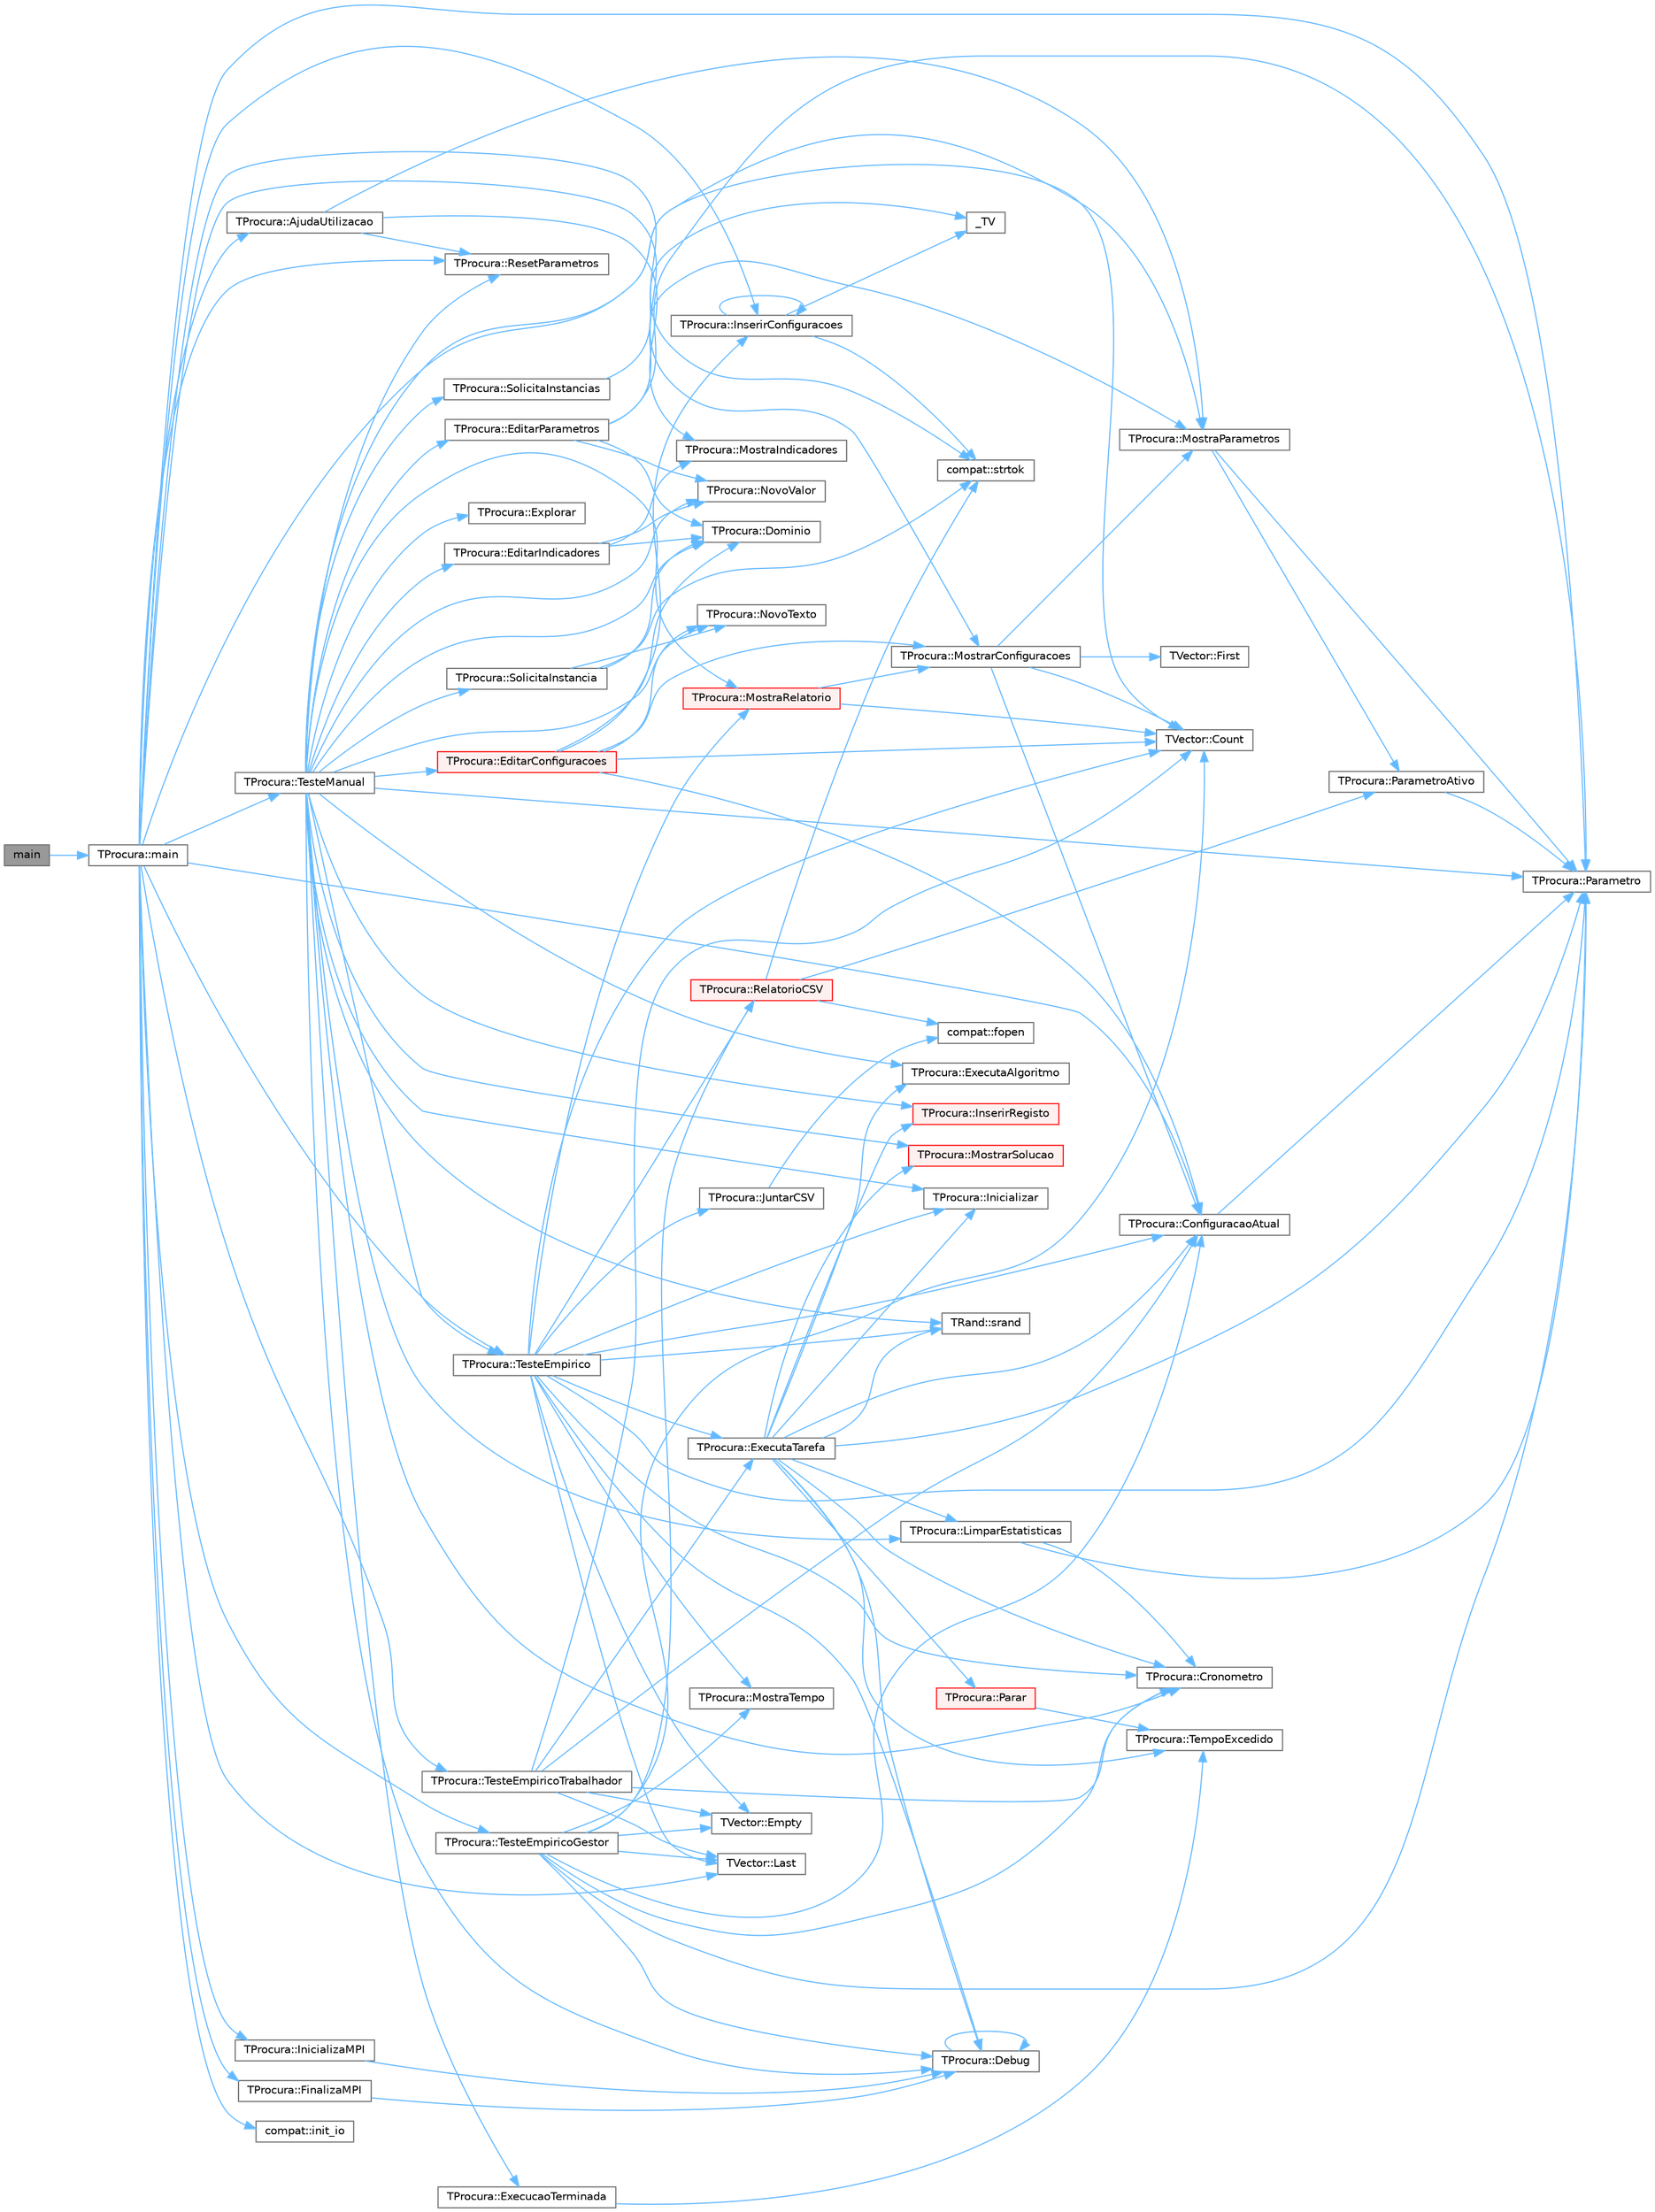 digraph "main"
{
 // LATEX_PDF_SIZE
  bgcolor="transparent";
  edge [fontname=Helvetica,fontsize=10,labelfontname=Helvetica,labelfontsize=10];
  node [fontname=Helvetica,fontsize=10,shape=box,height=0.2,width=0.4];
  rankdir="LR";
  Node1 [id="Node000001",label="main",height=0.2,width=0.4,color="gray40", fillcolor="grey60", style="filled", fontcolor="black",tooltip=" "];
  Node1 -> Node2 [id="edge1_Node000001_Node000002",color="steelblue1",style="solid",tooltip=" "];
  Node2 [id="Node000002",label="TProcura::main",height=0.2,width=0.4,color="grey40", fillcolor="white", style="filled",URL="$classTProcura.html#aad1499e49cf6757569aeabd9c3fb2a8c",tooltip="Inicializa a interação com o utilizador."];
  Node2 -> Node3 [id="edge2_Node000002_Node000003",color="steelblue1",style="solid",tooltip=" "];
  Node3 [id="Node000003",label="TProcura::AjudaUtilizacao",height=0.2,width=0.4,color="grey40", fillcolor="white", style="filled",URL="$classTProcura.html#adc4d653fe0feb6033083adc5d19e7fb5",tooltip="Mostra ajuda de utilização do programa."];
  Node3 -> Node4 [id="edge3_Node000003_Node000004",color="steelblue1",style="solid",tooltip=" "];
  Node4 [id="Node000004",label="TProcura::MostraIndicadores",height=0.2,width=0.4,color="grey40", fillcolor="white", style="filled",URL="$classTProcura.html#a99f5cf1c59ce543a58d802a1ac907299",tooltip="Mostra os indicadores definidos."];
  Node3 -> Node5 [id="edge4_Node000003_Node000005",color="steelblue1",style="solid",tooltip=" "];
  Node5 [id="Node000005",label="TProcura::MostraParametros",height=0.2,width=0.4,color="grey40", fillcolor="white", style="filled",URL="$classTProcura.html#a6fb8a8658085b349818e46835868c564",tooltip="Mostra os parâmetros atuais."];
  Node5 -> Node6 [id="edge5_Node000005_Node000006",color="steelblue1",style="solid",tooltip=" "];
  Node6 [id="Node000006",label="TProcura::Parametro",height=0.2,width=0.4,color="grey40", fillcolor="white", style="filled",URL="$classTProcura.html#a0e9e692f29af8a5d5279a8647c800437",tooltip=" "];
  Node5 -> Node7 [id="edge6_Node000005_Node000007",color="steelblue1",style="solid",tooltip=" "];
  Node7 [id="Node000007",label="TProcura::ParametroAtivo",height=0.2,width=0.4,color="grey40", fillcolor="white", style="filled",URL="$classTProcura.html#a816897a3f52c463e9ba30df3fd41dd6e",tooltip=" "];
  Node7 -> Node6 [id="edge7_Node000007_Node000006",color="steelblue1",style="solid",tooltip=" "];
  Node3 -> Node8 [id="edge8_Node000003_Node000008",color="steelblue1",style="solid",tooltip=" "];
  Node8 [id="Node000008",label="TProcura::ResetParametros",height=0.2,width=0.4,color="grey40", fillcolor="white", style="filled",URL="$classTProcura.html#a6b870a79b10bf2523bdb37c4b06bb871",tooltip="Inicializa os parametros, indicadores e instâncias."];
  Node2 -> Node9 [id="edge9_Node000002_Node000009",color="steelblue1",style="solid",tooltip=" "];
  Node9 [id="Node000009",label="TProcura::ConfiguracaoAtual",height=0.2,width=0.4,color="grey40", fillcolor="white", style="filled",URL="$classTProcura.html#ac1d9f06b12765a02290050af15463186",tooltip="Grava ou lê a configuração atual."];
  Node9 -> Node6 [id="edge10_Node000009_Node000006",color="steelblue1",style="solid",tooltip=" "];
  Node2 -> Node10 [id="edge11_Node000002_Node000010",color="steelblue1",style="solid",tooltip=" "];
  Node10 [id="Node000010",label="TVector::Count",height=0.2,width=0.4,color="grey40", fillcolor="white", style="filled",URL="$classTVector.html#ac3c744d84543ca6e32859eb7dfccfeef",tooltip=" "];
  Node2 -> Node11 [id="edge12_Node000002_Node000011",color="steelblue1",style="solid",tooltip=" "];
  Node11 [id="Node000011",label="TProcura::FinalizaMPI",height=0.2,width=0.4,color="grey40", fillcolor="white", style="filled",URL="$classTProcura.html#a5f946d1f7a89ca3c50fbb80477966607",tooltip="Finaliza o ambiente MPI, se aplicável."];
  Node11 -> Node12 [id="edge13_Node000011_Node000012",color="steelblue1",style="solid",tooltip=" "];
  Node12 [id="Node000012",label="TProcura::Debug",height=0.2,width=0.4,color="grey40", fillcolor="white", style="filled",URL="$classTProcura.html#a0c5676c1b54ab6bdc1045b98aeafe456",tooltip="Mostra o estado no ecrã, para debug."];
  Node12 -> Node12 [id="edge14_Node000012_Node000012",color="steelblue1",style="solid",tooltip=" "];
  Node2 -> Node13 [id="edge15_Node000002_Node000013",color="steelblue1",style="solid",tooltip=" "];
  Node13 [id="Node000013",label="TProcura::InicializaMPI",height=0.2,width=0.4,color="grey40", fillcolor="white", style="filled",URL="$classTProcura.html#a99028e43382ddefb3660942deb95608d",tooltip="Inicializa o ambiente MPI, se aplicável."];
  Node13 -> Node12 [id="edge16_Node000013_Node000012",color="steelblue1",style="solid",tooltip=" "];
  Node2 -> Node14 [id="edge17_Node000002_Node000014",color="steelblue1",style="solid",tooltip=" "];
  Node14 [id="Node000014",label="compat::init_io",height=0.2,width=0.4,color="grey40", fillcolor="white", style="filled",URL="$namespacecompat.html#a4458d9a13083e2a6ae1b6c659c4043cc",tooltip=" "];
  Node2 -> Node15 [id="edge18_Node000002_Node000015",color="steelblue1",style="solid",tooltip=" "];
  Node15 [id="Node000015",label="TProcura::InserirConfiguracoes",height=0.2,width=0.4,color="grey40", fillcolor="white", style="filled",URL="$classTProcura.html#a662c7ff8ba62bb5745a7ee0ec92eea13",tooltip="Insere configurações a partir de uma string."];
  Node15 -> Node16 [id="edge19_Node000015_Node000016",color="steelblue1",style="solid",tooltip=" "];
  Node16 [id="Node000016",label="_TV",height=0.2,width=0.4,color="grey40", fillcolor="white", style="filled",URL="$TVector_8h.html#a442726d787e600d83bb1f358840dcb3a",tooltip=" "];
  Node15 -> Node15 [id="edge20_Node000015_Node000015",color="steelblue1",style="solid",tooltip=" "];
  Node15 -> Node17 [id="edge21_Node000015_Node000017",color="steelblue1",style="solid",tooltip=" "];
  Node17 [id="Node000017",label="compat::strtok",height=0.2,width=0.4,color="grey40", fillcolor="white", style="filled",URL="$namespacecompat.html#a342aea1a38c4383aedcc7fea5e68048a",tooltip=" "];
  Node2 -> Node18 [id="edge22_Node000002_Node000018",color="steelblue1",style="solid",tooltip=" "];
  Node18 [id="Node000018",label="TVector::Last",height=0.2,width=0.4,color="grey40", fillcolor="white", style="filled",URL="$classTVector.html#aa304d639c79ef2842f9951846c6292e3",tooltip=" "];
  Node2 -> Node19 [id="edge23_Node000002_Node000019",color="steelblue1",style="solid",tooltip=" "];
  Node19 [id="Node000019",label="TProcura::MostrarConfiguracoes",height=0.2,width=0.4,color="grey40", fillcolor="white", style="filled",URL="$classTProcura.html#a3332047124784be2fc7af575a5f7f8b5",tooltip="Mostra as configurações disponíveis."];
  Node19 -> Node9 [id="edge24_Node000019_Node000009",color="steelblue1",style="solid",tooltip=" "];
  Node19 -> Node10 [id="edge25_Node000019_Node000010",color="steelblue1",style="solid",tooltip=" "];
  Node19 -> Node20 [id="edge26_Node000019_Node000020",color="steelblue1",style="solid",tooltip=" "];
  Node20 [id="Node000020",label="TVector::First",height=0.2,width=0.4,color="grey40", fillcolor="white", style="filled",URL="$classTVector.html#a05f29646493d42f3c77081b6031d70e5",tooltip=" "];
  Node19 -> Node5 [id="edge27_Node000019_Node000005",color="steelblue1",style="solid",tooltip=" "];
  Node2 -> Node6 [id="edge28_Node000002_Node000006",color="steelblue1",style="solid",tooltip=" "];
  Node2 -> Node8 [id="edge29_Node000002_Node000008",color="steelblue1",style="solid",tooltip=" "];
  Node2 -> Node17 [id="edge30_Node000002_Node000017",color="steelblue1",style="solid",tooltip=" "];
  Node2 -> Node21 [id="edge31_Node000002_Node000021",color="steelblue1",style="solid",tooltip=" "];
  Node21 [id="Node000021",label="TProcura::TesteEmpirico",height=0.2,width=0.4,color="grey40", fillcolor="white", style="filled",URL="$classTProcura.html#ae98922e2f7f8bb6e487af0a1e4f84336",tooltip="Executa testes empíricos, em todas as configurações guardadas, nas instâncias selecionadas."];
  Node21 -> Node9 [id="edge32_Node000021_Node000009",color="steelblue1",style="solid",tooltip=" "];
  Node21 -> Node10 [id="edge33_Node000021_Node000010",color="steelblue1",style="solid",tooltip=" "];
  Node21 -> Node22 [id="edge34_Node000021_Node000022",color="steelblue1",style="solid",tooltip=" "];
  Node22 [id="Node000022",label="TProcura::Cronometro",height=0.2,width=0.4,color="grey40", fillcolor="white", style="filled",URL="$classTProcura.html#adb09aa964fe750da7a383318cd0f48a0",tooltip="retorna o tempo em segundos desde que o cronómetro foi inicializado"];
  Node21 -> Node12 [id="edge35_Node000021_Node000012",color="steelblue1",style="solid",tooltip=" "];
  Node21 -> Node23 [id="edge36_Node000021_Node000023",color="steelblue1",style="solid",tooltip=" "];
  Node23 [id="Node000023",label="TVector::Empty",height=0.2,width=0.4,color="grey40", fillcolor="white", style="filled",URL="$classTVector.html#a4f242a23bca606a1d0c8f75115b1fde9",tooltip=" "];
  Node21 -> Node24 [id="edge37_Node000021_Node000024",color="steelblue1",style="solid",tooltip=" "];
  Node24 [id="Node000024",label="TProcura::ExecutaTarefa",height=0.2,width=0.4,color="grey40", fillcolor="white", style="filled",URL="$classTProcura.html#a2c3c5fdff8277b04a219156dec0f068b",tooltip="Executa uma tarefa num teste empírico."];
  Node24 -> Node9 [id="edge38_Node000024_Node000009",color="steelblue1",style="solid",tooltip=" "];
  Node24 -> Node22 [id="edge39_Node000024_Node000022",color="steelblue1",style="solid",tooltip=" "];
  Node24 -> Node12 [id="edge40_Node000024_Node000012",color="steelblue1",style="solid",tooltip=" "];
  Node24 -> Node25 [id="edge41_Node000024_Node000025",color="steelblue1",style="solid",tooltip=" "];
  Node25 [id="Node000025",label="TProcura::ExecutaAlgoritmo",height=0.2,width=0.4,color="grey40", fillcolor="white", style="filled",URL="$classTProcura.html#a1297806db02da2a44794883a6f427965",tooltip="Executa o algoritmo com os parametros atuais."];
  Node24 -> Node26 [id="edge42_Node000024_Node000026",color="steelblue1",style="solid",tooltip=" "];
  Node26 [id="Node000026",label="TProcura::Inicializar",height=0.2,width=0.4,color="grey40", fillcolor="white", style="filled",URL="$classTProcura.html#a1af0e64ed79d99972d8d48fadf839f43",tooltip="Coloca o objecto no estado inicial da procura."];
  Node24 -> Node27 [id="edge43_Node000024_Node000027",color="steelblue1",style="solid",tooltip=" "];
  Node27 [id="Node000027",label="TProcura::InserirRegisto",height=0.2,width=0.4,color="red", fillcolor="#FFF0F0", style="filled",URL="$classTProcura.html#acd7a254a5057023a21b9909053c36f24",tooltip="Insere um novo registo de resultados."];
  Node24 -> Node31 [id="edge44_Node000024_Node000031",color="steelblue1",style="solid",tooltip=" "];
  Node31 [id="Node000031",label="TProcura::LimparEstatisticas",height=0.2,width=0.4,color="grey40", fillcolor="white", style="filled",URL="$classTProcura.html#ae82e7be02923531e7ead26b1b25cec0f",tooltip="Chapar antes da execução do algoritmo. Limpa valores estatísticos, e fixa o instante limite de tempo ..."];
  Node31 -> Node22 [id="edge45_Node000031_Node000022",color="steelblue1",style="solid",tooltip=" "];
  Node31 -> Node6 [id="edge46_Node000031_Node000006",color="steelblue1",style="solid",tooltip=" "];
  Node24 -> Node32 [id="edge47_Node000024_Node000032",color="steelblue1",style="solid",tooltip=" "];
  Node32 [id="Node000032",label="TProcura::MostrarSolucao",height=0.2,width=0.4,color="red", fillcolor="#FFF0F0", style="filled",URL="$classTProcura.html#a014a294d094430b113ffb36e64a74d97",tooltip="definir para visualizar a solução"];
  Node24 -> Node6 [id="edge48_Node000024_Node000006",color="steelblue1",style="solid",tooltip=" "];
  Node24 -> Node33 [id="edge49_Node000024_Node000033",color="steelblue1",style="solid",tooltip=" "];
  Node33 [id="Node000033",label="TProcura::Parar",height=0.2,width=0.4,color="red", fillcolor="#FFF0F0", style="filled",URL="$classTProcura.html#a7952e187e1b0ae0ca52edab157223179",tooltip="Verifica se a procura deve ser interrompida."];
  Node33 -> Node35 [id="edge50_Node000033_Node000035",color="steelblue1",style="solid",tooltip=" "];
  Node35 [id="Node000035",label="TProcura::TempoExcedido",height=0.2,width=0.4,color="grey40", fillcolor="white", style="filled",URL="$classTProcura.html#afa3015ac104b603930d3f60a34c09fff",tooltip=" "];
  Node24 -> Node36 [id="edge51_Node000024_Node000036",color="steelblue1",style="solid",tooltip=" "];
  Node36 [id="Node000036",label="TRand::srand",height=0.2,width=0.4,color="grey40", fillcolor="white", style="filled",URL="$namespaceTRand.html#ad0b319d6f58ab6820b001b4e3d3ae245",tooltip="Inicializa a semente da geração pseudo-aleatória."];
  Node24 -> Node35 [id="edge52_Node000024_Node000035",color="steelblue1",style="solid",tooltip=" "];
  Node21 -> Node26 [id="edge53_Node000021_Node000026",color="steelblue1",style="solid",tooltip=" "];
  Node21 -> Node37 [id="edge54_Node000021_Node000037",color="steelblue1",style="solid",tooltip=" "];
  Node37 [id="Node000037",label="TProcura::JuntarCSV",height=0.2,width=0.4,color="grey40", fillcolor="white", style="filled",URL="$classTProcura.html#aa47aff45144b528adaecdb654c498844",tooltip="Juntar ficheiros CSV gerados por diferentes processos MPI em um único ficheiro."];
  Node37 -> Node38 [id="edge55_Node000037_Node000038",color="steelblue1",style="solid",tooltip=" "];
  Node38 [id="Node000038",label="compat::fopen",height=0.2,width=0.4,color="grey40", fillcolor="white", style="filled",URL="$namespacecompat.html#a00b22acc72899dbcb64f43ad8ec8b41d",tooltip=" "];
  Node21 -> Node18 [id="edge56_Node000021_Node000018",color="steelblue1",style="solid",tooltip=" "];
  Node21 -> Node39 [id="edge57_Node000021_Node000039",color="steelblue1",style="solid",tooltip=" "];
  Node39 [id="Node000039",label="TProcura::MostraRelatorio",height=0.2,width=0.4,color="red", fillcolor="#FFF0F0", style="filled",URL="$classTProcura.html#a8efec796677c8e25ad8bdb56a1082e2d",tooltip="Mostra um relatório dos resultados."];
  Node39 -> Node10 [id="edge58_Node000039_Node000010",color="steelblue1",style="solid",tooltip=" "];
  Node39 -> Node19 [id="edge59_Node000039_Node000019",color="steelblue1",style="solid",tooltip=" "];
  Node21 -> Node45 [id="edge60_Node000021_Node000045",color="steelblue1",style="solid",tooltip=" "];
  Node45 [id="Node000045",label="TProcura::MostraTempo",height=0.2,width=0.4,color="grey40", fillcolor="white", style="filled",URL="$classTProcura.html#a3bfb17b3b826cc2f593f950a227c3049",tooltip="Mostra tempo num formato humano."];
  Node21 -> Node6 [id="edge61_Node000021_Node000006",color="steelblue1",style="solid",tooltip=" "];
  Node21 -> Node46 [id="edge62_Node000021_Node000046",color="steelblue1",style="solid",tooltip=" "];
  Node46 [id="Node000046",label="TProcura::RelatorioCSV",height=0.2,width=0.4,color="red", fillcolor="#FFF0F0", style="filled",URL="$classTProcura.html#ab29731e4c9c1d57ccf72740d7d96ec32",tooltip="Gera um relatório CSV com os resultados."];
  Node46 -> Node38 [id="edge63_Node000046_Node000038",color="steelblue1",style="solid",tooltip=" "];
  Node46 -> Node7 [id="edge64_Node000046_Node000007",color="steelblue1",style="solid",tooltip=" "];
  Node46 -> Node17 [id="edge65_Node000046_Node000017",color="steelblue1",style="solid",tooltip=" "];
  Node21 -> Node36 [id="edge66_Node000021_Node000036",color="steelblue1",style="solid",tooltip=" "];
  Node2 -> Node47 [id="edge67_Node000002_Node000047",color="steelblue1",style="solid",tooltip=" "];
  Node47 [id="Node000047",label="TProcura::TesteEmpiricoGestor",height=0.2,width=0.4,color="grey40", fillcolor="white", style="filled",URL="$classTProcura.html#afd7217164b5ffce15f1949138f469fdb",tooltip="Teste empírico com modo mestre-escravo (este é o mestre)"];
  Node47 -> Node9 [id="edge68_Node000047_Node000009",color="steelblue1",style="solid",tooltip=" "];
  Node47 -> Node10 [id="edge69_Node000047_Node000010",color="steelblue1",style="solid",tooltip=" "];
  Node47 -> Node22 [id="edge70_Node000047_Node000022",color="steelblue1",style="solid",tooltip=" "];
  Node47 -> Node12 [id="edge71_Node000047_Node000012",color="steelblue1",style="solid",tooltip=" "];
  Node47 -> Node23 [id="edge72_Node000047_Node000023",color="steelblue1",style="solid",tooltip=" "];
  Node47 -> Node18 [id="edge73_Node000047_Node000018",color="steelblue1",style="solid",tooltip=" "];
  Node47 -> Node45 [id="edge74_Node000047_Node000045",color="steelblue1",style="solid",tooltip=" "];
  Node47 -> Node6 [id="edge75_Node000047_Node000006",color="steelblue1",style="solid",tooltip=" "];
  Node47 -> Node46 [id="edge76_Node000047_Node000046",color="steelblue1",style="solid",tooltip=" "];
  Node2 -> Node48 [id="edge77_Node000002_Node000048",color="steelblue1",style="solid",tooltip=" "];
  Node48 [id="Node000048",label="TProcura::TesteEmpiricoTrabalhador",height=0.2,width=0.4,color="grey40", fillcolor="white", style="filled",URL="$classTProcura.html#a1b444fbb9aa1d6bf3df277df3f289587",tooltip="Teste empírico com modo mestre-escravo (este é o escravo)"];
  Node48 -> Node9 [id="edge78_Node000048_Node000009",color="steelblue1",style="solid",tooltip=" "];
  Node48 -> Node10 [id="edge79_Node000048_Node000010",color="steelblue1",style="solid",tooltip=" "];
  Node48 -> Node22 [id="edge80_Node000048_Node000022",color="steelblue1",style="solid",tooltip=" "];
  Node48 -> Node23 [id="edge81_Node000048_Node000023",color="steelblue1",style="solid",tooltip=" "];
  Node48 -> Node24 [id="edge82_Node000048_Node000024",color="steelblue1",style="solid",tooltip=" "];
  Node48 -> Node18 [id="edge83_Node000048_Node000018",color="steelblue1",style="solid",tooltip=" "];
  Node2 -> Node49 [id="edge84_Node000002_Node000049",color="steelblue1",style="solid",tooltip=" "];
  Node49 [id="Node000049",label="TProcura::TesteManual",height=0.2,width=0.4,color="grey40", fillcolor="white", style="filled",URL="$classTProcura.html#a5fdf4e8f76e59eb83fbc274fa61e34af",tooltip="Inicializa a interação com o utilizador."];
  Node49 -> Node22 [id="edge85_Node000049_Node000022",color="steelblue1",style="solid",tooltip=" "];
  Node49 -> Node12 [id="edge86_Node000049_Node000012",color="steelblue1",style="solid",tooltip=" "];
  Node49 -> Node50 [id="edge87_Node000049_Node000050",color="steelblue1",style="solid",tooltip=" "];
  Node50 [id="Node000050",label="TProcura::Dominio",height=0.2,width=0.4,color="grey40", fillcolor="white", style="filled",URL="$classTProcura.html#a12cd67e1b86ed4d6a6c47c652c0cd9bf",tooltip="Limita o domínio de um parâmetro inteiro."];
  Node49 -> Node51 [id="edge88_Node000049_Node000051",color="steelblue1",style="solid",tooltip=" "];
  Node51 [id="Node000051",label="TProcura::EditarConfiguracoes",height=0.2,width=0.4,color="red", fillcolor="#FFF0F0", style="filled",URL="$classTProcura.html#ae559b54c7ff363280df914fec988794f",tooltip="Permite ao utilizador editar as configurações."];
  Node51 -> Node9 [id="edge89_Node000051_Node000009",color="steelblue1",style="solid",tooltip=" "];
  Node51 -> Node10 [id="edge90_Node000051_Node000010",color="steelblue1",style="solid",tooltip=" "];
  Node51 -> Node50 [id="edge91_Node000051_Node000050",color="steelblue1",style="solid",tooltip=" "];
  Node51 -> Node15 [id="edge92_Node000051_Node000015",color="steelblue1",style="solid",tooltip=" "];
  Node51 -> Node19 [id="edge93_Node000051_Node000019",color="steelblue1",style="solid",tooltip=" "];
  Node51 -> Node54 [id="edge94_Node000051_Node000054",color="steelblue1",style="solid",tooltip=" "];
  Node54 [id="Node000054",label="TProcura::NovoTexto",height=0.2,width=0.4,color="grey40", fillcolor="white", style="filled",URL="$classTProcura.html#a17fa21564876d313f79b4376ce7366a1",tooltip=" "];
  Node49 -> Node55 [id="edge95_Node000049_Node000055",color="steelblue1",style="solid",tooltip=" "];
  Node55 [id="Node000055",label="TProcura::EditarIndicadores",height=0.2,width=0.4,color="grey40", fillcolor="white", style="filled",URL="$classTProcura.html#a8f5d1ccb82a33db762fbb8400eeacf39",tooltip="Permite ao utilizador editar os indicadores a utilizar."];
  Node55 -> Node50 [id="edge96_Node000055_Node000050",color="steelblue1",style="solid",tooltip=" "];
  Node55 -> Node4 [id="edge97_Node000055_Node000004",color="steelblue1",style="solid",tooltip=" "];
  Node55 -> Node56 [id="edge98_Node000055_Node000056",color="steelblue1",style="solid",tooltip=" "];
  Node56 [id="Node000056",label="TProcura::NovoValor",height=0.2,width=0.4,color="grey40", fillcolor="white", style="filled",URL="$classTProcura.html#a9918a19f3cead7c9c6bd28f19ff31b0e",tooltip=" "];
  Node49 -> Node57 [id="edge99_Node000049_Node000057",color="steelblue1",style="solid",tooltip=" "];
  Node57 [id="Node000057",label="TProcura::EditarParametros",height=0.2,width=0.4,color="grey40", fillcolor="white", style="filled",URL="$classTProcura.html#ab044dca559e3c04e5cec68647af2c7c4",tooltip="Permite ao utilizador editar os parâmetros."];
  Node57 -> Node50 [id="edge100_Node000057_Node000050",color="steelblue1",style="solid",tooltip=" "];
  Node57 -> Node5 [id="edge101_Node000057_Node000005",color="steelblue1",style="solid",tooltip=" "];
  Node57 -> Node56 [id="edge102_Node000057_Node000056",color="steelblue1",style="solid",tooltip=" "];
  Node57 -> Node6 [id="edge103_Node000057_Node000006",color="steelblue1",style="solid",tooltip=" "];
  Node49 -> Node58 [id="edge104_Node000049_Node000058",color="steelblue1",style="solid",tooltip=" "];
  Node58 [id="Node000058",label="TProcura::ExecucaoTerminada",height=0.2,width=0.4,color="grey40", fillcolor="white", style="filled",URL="$classTProcura.html#a86985c8dc9a0e0bd375a4148f6ea6de7",tooltip="Chamar após a execução do algoritmo. Grava o tempo consumido."];
  Node58 -> Node35 [id="edge105_Node000058_Node000035",color="steelblue1",style="solid",tooltip=" "];
  Node49 -> Node25 [id="edge106_Node000049_Node000025",color="steelblue1",style="solid",tooltip=" "];
  Node49 -> Node59 [id="edge107_Node000049_Node000059",color="steelblue1",style="solid",tooltip=" "];
  Node59 [id="Node000059",label="TProcura::Explorar",height=0.2,width=0.4,color="grey40", fillcolor="white", style="filled",URL="$classTProcura.html#abd93e2ba1f58d3ee7bef74845cee99fb",tooltip="definir para explorar manualmente os dados (não definido em TProcura, apenas em TProcuraConstrutiva)"];
  Node49 -> Node26 [id="edge108_Node000049_Node000026",color="steelblue1",style="solid",tooltip=" "];
  Node49 -> Node27 [id="edge109_Node000049_Node000027",color="steelblue1",style="solid",tooltip=" "];
  Node49 -> Node31 [id="edge110_Node000049_Node000031",color="steelblue1",style="solid",tooltip=" "];
  Node49 -> Node5 [id="edge111_Node000049_Node000005",color="steelblue1",style="solid",tooltip=" "];
  Node49 -> Node39 [id="edge112_Node000049_Node000039",color="steelblue1",style="solid",tooltip=" "];
  Node49 -> Node32 [id="edge113_Node000049_Node000032",color="steelblue1",style="solid",tooltip=" "];
  Node49 -> Node54 [id="edge114_Node000049_Node000054",color="steelblue1",style="solid",tooltip=" "];
  Node49 -> Node56 [id="edge115_Node000049_Node000056",color="steelblue1",style="solid",tooltip=" "];
  Node49 -> Node6 [id="edge116_Node000049_Node000006",color="steelblue1",style="solid",tooltip=" "];
  Node49 -> Node8 [id="edge117_Node000049_Node000008",color="steelblue1",style="solid",tooltip=" "];
  Node49 -> Node60 [id="edge118_Node000049_Node000060",color="steelblue1",style="solid",tooltip=" "];
  Node60 [id="Node000060",label="TProcura::SolicitaInstancia",height=0.2,width=0.4,color="grey40", fillcolor="white", style="filled",URL="$classTProcura.html#ae9f0b921a171a110e6a6fcc209332635",tooltip="Solicita ao utilizador o ID da instância a utilizar, permitindo alterar também o prefixo do ficheiro."];
  Node60 -> Node50 [id="edge119_Node000060_Node000050",color="steelblue1",style="solid",tooltip=" "];
  Node60 -> Node54 [id="edge120_Node000060_Node000054",color="steelblue1",style="solid",tooltip=" "];
  Node60 -> Node17 [id="edge121_Node000060_Node000017",color="steelblue1",style="solid",tooltip=" "];
  Node49 -> Node61 [id="edge122_Node000049_Node000061",color="steelblue1",style="solid",tooltip=" "];
  Node61 [id="Node000061",label="TProcura::SolicitaInstancias",height=0.2,width=0.4,color="grey40", fillcolor="white", style="filled",URL="$classTProcura.html#a6941386b767d6f0723c6eb9d27241d69",tooltip="Solicita ao utilizador uma lista de instâncias."];
  Node61 -> Node16 [id="edge123_Node000061_Node000016",color="steelblue1",style="solid",tooltip=" "];
  Node49 -> Node36 [id="edge124_Node000049_Node000036",color="steelblue1",style="solid",tooltip=" "];
  Node49 -> Node21 [id="edge125_Node000049_Node000021",color="steelblue1",style="solid",tooltip=" "];
}
